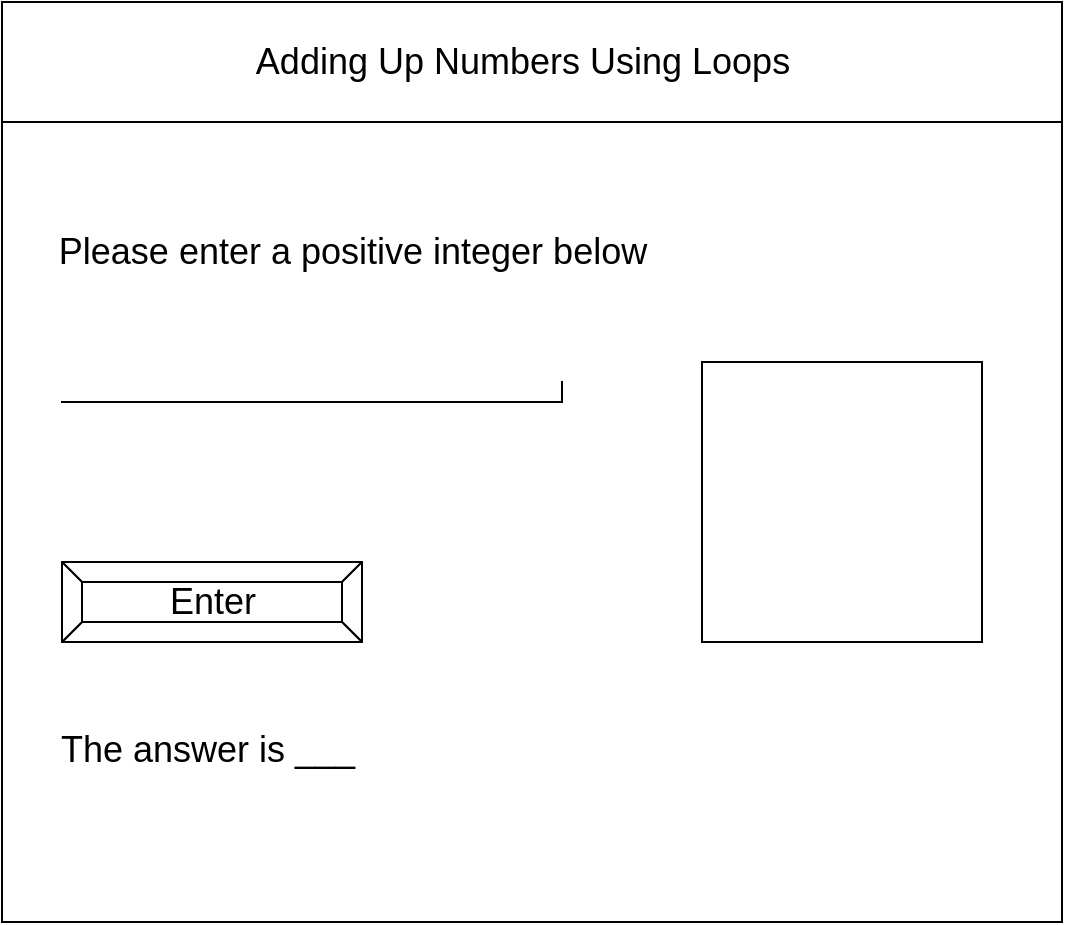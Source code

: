 <mxfile>
    <diagram id="Qi7LSx28HFMjrjH3Dn8v" name="Page-1">
        <mxGraphModel dx="594" dy="561" grid="1" gridSize="10" guides="1" tooltips="1" connect="1" arrows="1" fold="1" page="1" pageScale="1" pageWidth="827" pageHeight="1169" math="0" shadow="0">
            <root>
                <mxCell id="0"/>
                <mxCell id="1" parent="0"/>
                <mxCell id="2" value="" style="verticalLabelPosition=bottom;verticalAlign=top;html=1;shape=mxgraph.basic.rect;fillColor2=none;strokeWidth=1;size=20;indent=5;" parent="1" vertex="1">
                    <mxGeometry x="80" y="10" width="530" height="460" as="geometry"/>
                </mxCell>
                <mxCell id="3" value="" style="verticalLabelPosition=bottom;verticalAlign=top;html=1;shape=mxgraph.basic.rect;fillColor2=none;strokeWidth=1;size=20;indent=5;" parent="1" vertex="1">
                    <mxGeometry x="80" y="10" width="530" height="60" as="geometry"/>
                </mxCell>
                <mxCell id="10" value="Please enter a positive integer below" style="text;html=1;resizable=0;autosize=1;align=center;verticalAlign=middle;points=[];fillColor=none;strokeColor=none;rounded=0;fontSize=18;" parent="1" vertex="1">
                    <mxGeometry x="100" y="120" width="310" height="30" as="geometry"/>
                </mxCell>
                <mxCell id="11" value="" style="shape=partialRectangle;whiteSpace=wrap;html=1;top=0;left=0;fillColor=none;fontSize=18;" parent="1" vertex="1">
                    <mxGeometry x="110" y="200" width="250" height="10" as="geometry"/>
                </mxCell>
                <mxCell id="15" value="The answer is ___&amp;nbsp;&lt;br&gt;&amp;nbsp;" style="text;html=1;align=center;verticalAlign=middle;resizable=0;points=[];autosize=1;strokeColor=none;fillColor=none;fontSize=18;" parent="1" vertex="1">
                    <mxGeometry x="100" y="370" width="170" height="50" as="geometry"/>
                </mxCell>
                <mxCell id="17" value="&lt;font style=&quot;font-size: 18px&quot;&gt;Adding Up Numbers Using Loops&lt;/font&gt;" style="text;html=1;resizable=0;autosize=1;align=center;verticalAlign=middle;points=[];fillColor=none;strokeColor=none;rounded=0;" vertex="1" parent="1">
                    <mxGeometry x="200" y="30" width="280" height="20" as="geometry"/>
                </mxCell>
                <mxCell id="19" value="Enter" style="labelPosition=center;verticalLabelPosition=middle;align=center;html=1;shape=mxgraph.basic.button;dx=10;fontSize=18;" vertex="1" parent="1">
                    <mxGeometry x="110" y="290" width="150" height="40" as="geometry"/>
                </mxCell>
                <mxCell id="22" value="" style="whiteSpace=wrap;html=1;aspect=fixed;fontSize=18;" vertex="1" parent="1">
                    <mxGeometry x="430" y="190" width="140" height="140" as="geometry"/>
                </mxCell>
            </root>
        </mxGraphModel>
    </diagram>
</mxfile>